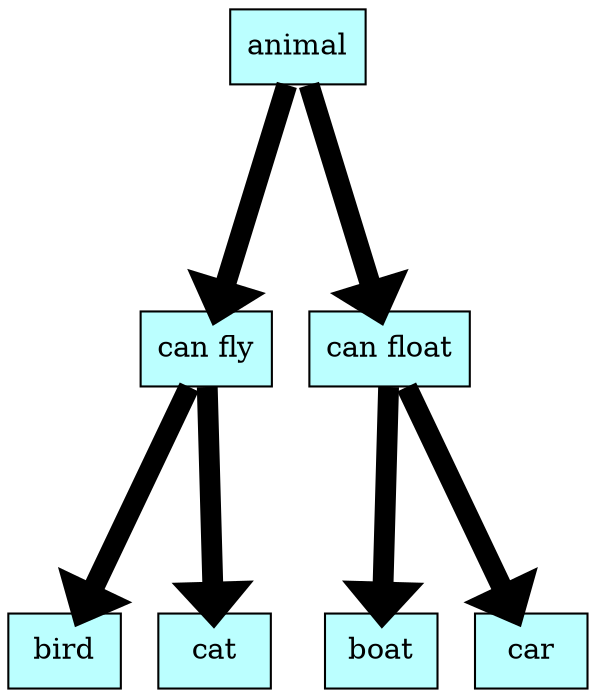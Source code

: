 digraph structs {    
rankdir = TB;        
graph [dpi = 200];   
ranksep = 1.5;       
edge[penwidth = 10]; 
cell0 [style = filled, color = black, fillcolor = paleturquoise1,
shape=record,label = " { <ptr> animal} " ];                         
cell1 [style = filled, color = black, fillcolor = paleturquoise1,
shape=record,label = " { <ptr> can fly} " ];                         
cell2 [style = filled, color = black, fillcolor = paleturquoise1,
shape=record,label = " { <ptr> bird} " ];                         
cell3 [style = filled, color = black, fillcolor = paleturquoise1,
shape=record,label = " { <ptr> cat} " ];                         
cell4 [style = filled, color = black, fillcolor = paleturquoise1,
shape=record,label = " { <ptr> can float} " ];                         
cell5 [style = filled, color = black, fillcolor = paleturquoise1,
shape=record,label = " { <ptr> boat} " ];                         
cell6 [style = filled, color = black, fillcolor = paleturquoise1,
shape=record,label = " { <ptr> car} " ];                         
cell0 -> cell1;
cell1 -> cell2;
cell1 -> cell3;
cell0 -> cell4;
cell4 -> cell5;
cell4 -> cell6;
}
